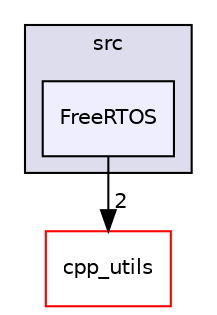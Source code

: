 digraph "esp32-snippets/networking/mqtt/paho_mqtt_embedded_c/MQTTClient-C/src/FreeRTOS" {
  compound=true
  node [ fontsize="10", fontname="Helvetica"];
  edge [ labelfontsize="10", labelfontname="Helvetica"];
  subgraph clusterdir_03e0230c61ae196345da51f7ec2971e7 {
    graph [ bgcolor="#ddddee", pencolor="black", label="src" fontname="Helvetica", fontsize="10", URL="dir_03e0230c61ae196345da51f7ec2971e7.html"]
  dir_84d665d631ffb8e2aa1275478541fa06 [shape=box, label="FreeRTOS", style="filled", fillcolor="#eeeeff", pencolor="black", URL="dir_84d665d631ffb8e2aa1275478541fa06.html"];
  }
  dir_e66062f3a4d2a5b6b6746a6b0f9c85ac [shape=box label="cpp_utils" fillcolor="white" style="filled" color="red" URL="dir_e66062f3a4d2a5b6b6746a6b0f9c85ac.html"];
  dir_84d665d631ffb8e2aa1275478541fa06->dir_e66062f3a4d2a5b6b6746a6b0f9c85ac [headlabel="2", labeldistance=1.5 headhref="dir_000121_000062.html"];
}
